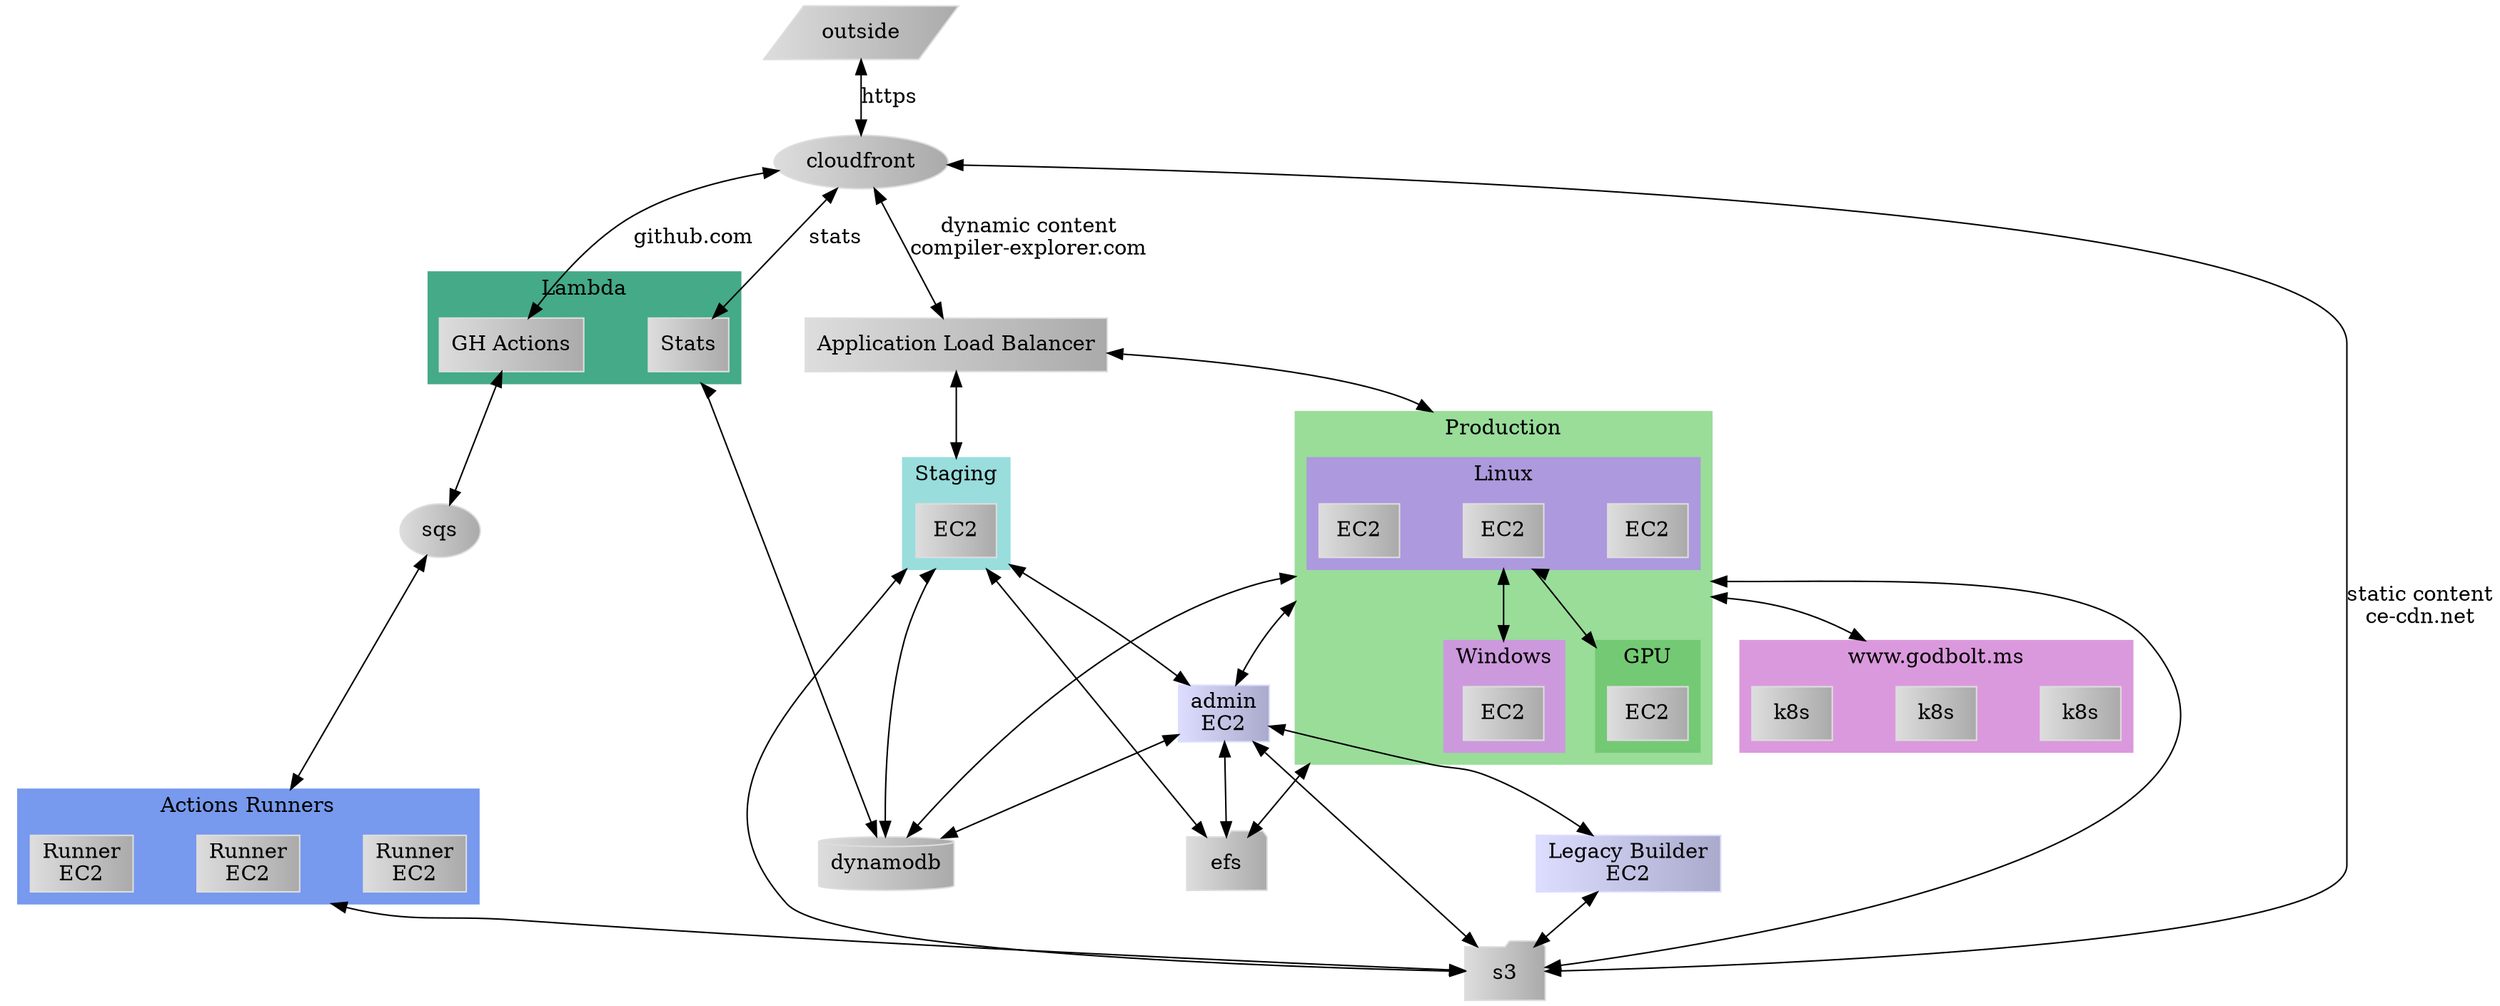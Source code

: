 digraph compiler_explorer {
    bgcolor = white;
    compound = true;
    nodesep = 0.6;
    node [color = "#dddddd:#aaaaaa"; style = filled;];
    edge [dir = both;];
    outside [shape = parallelogram;rank = "source";];
    
    cloudfront [shape = oval;];
    sqs [shape = oval;];
    
    alb [shape = box;label = "Application Load Balancer";];
    
    subgraph cluster_ce_nodes_ms {
        label = "www.godbolt.ms";
        style = filled;
        color = "#db99dd";
        ms_node_2 [shape = box;label = "k8s";];
        ms_node_1 [shape = box;label = "k8s";];
        ms_node_3 [shape = box;label = "k8s";];
    }
    
    subgraph cluster_ce_nodes {
        label = "Production";
        style = filled;
        color = "#99dd99";
        
        subgraph cluster_ce_nodes_linux {
            label = "Linux";
            style = filled;
            color = "#ad99dd";
            ce_node_2 [shape = box;label = "EC2";];
            ce_node_1 [shape = box;label = "EC2";];
            ce_node_3 [shape = box;label = "EC2";];
        }
        subgraph cluster_ce_nodes_win {
            label = "Windows";
            style = filled;
            color = "#cd99dd";
            
            ce_node_1_win [shape = box;label = "EC2";];
        }
        subgraph cluster_ce_nodes_gpu {
            label = "GPU";
            style = filled;
            color = "#74c974";
            
            ce_node_1_gpu [shape = box;label = "EC2";];
        }
    }
    subgraph cluster_staging_nodes {
        label = "Staging";
        style = filled;
        color = "#99dddd";
        staging_node_1 [shape = box;label = "EC2";];
    }
    subgraph cluster_lambda {
        label = "Lambda";
        style = filled;
        color = "#44aa88";
        gh_actions [shape = box;label = "GH Actions";];
        lambda_stats [shape = box;label = "Stats";];
    }
    subgraph cluster_gh_actions {
        label = "Actions Runners";
        style = filled;
        color = "#7799ee";
        action_runner_2 [shape = box;label = "Runner\nEC2";];
        action_runner_1 [shape = box;label = "Runner\nEC2";];
        action_runner_3 [shape = box;label = "Runner\nEC2";];
    }
    
    admin [shape = box;rank = "sink";label = "admin\nEC2";color = "#ddddff:#aaaacc";];
    
    efs [shape = folder;];
    s3 [shape = folder;];
    dynamodb [shape = cylinder;];
    
    gh_actions -> sqs;
    sqs -> action_runner_1 [lhead = cluster_gh_actions;];
    
    outside -> cloudfront [label = "https";];
    cloudfront -> alb [label = "dynamic content\ncompiler-explorer.com";];
    cloudfront -> s3 [label = "static content\nce-cdn.net";];
    cloudfront -> lambda_stats [label = "stats";];
    cloudfront -> gh_actions [label = "github.com";];
    
    alb -> ce_node_1 [lhead = cluster_ce_nodes;];
    alb -> staging_node_1 [lhead = cluster_staging_nodes;];
    
    lambda_stats -> dynamodb [ltail = cluster_lambda;];
    action_runner_1 -> s3 [ltail = cluster_gh_actions;];
    
    build [shape = box;label = "Legacy Builder\nEC2";color = "#ddddff:#aaaacc";];
    
    admin -> build;
    build -> s3;
    
    admin -> {efs s3 dynamodb};
    {ce_node_1} -> admin [ltail = cluster_ce_nodes;];
    {ce_node_1} -> efs [ltail = cluster_ce_nodes;];
    {ce_node_1} -> s3 [ltail = cluster_ce_nodes;];
    {ce_node_1} -> ms_node_1 [ltail = cluster_ce_nodes; lhead = cluster_ce_nodes_ms;];
    {ce_node_1} -> dynamodb [ltail = cluster_ce_nodes;];
    {ce_node_1} -> ce_node_1_win [ltail = cluster_ce_nodes_linux; lhead = cluster_ce_nodes_win;];
    {ce_node_1} -> ce_node_1_gpu [ltail = cluster_ce_nodes_linux; lhead = cluster_ce_nodes_gpu;];
    {staging_node_1} -> admin [ltail = cluster_staging_nodes;];
    {staging_node_1} -> efs [ltail = cluster_staging_nodes;];
    {staging_node_1} -> s3 [ltail = cluster_staging_nodes;];
    {staging_node_1} -> dynamodb [ltail = cluster_staging_nodes;];
}